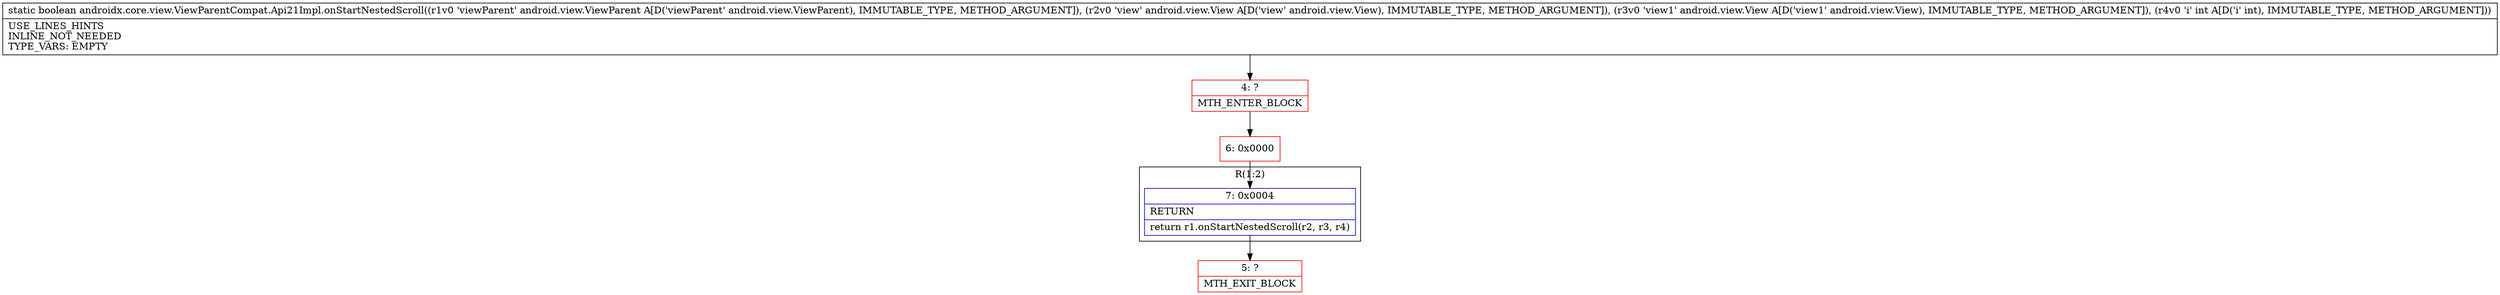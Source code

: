 digraph "CFG forandroidx.core.view.ViewParentCompat.Api21Impl.onStartNestedScroll(Landroid\/view\/ViewParent;Landroid\/view\/View;Landroid\/view\/View;I)Z" {
subgraph cluster_Region_1932360682 {
label = "R(1:2)";
node [shape=record,color=blue];
Node_7 [shape=record,label="{7\:\ 0x0004|RETURN\l|return r1.onStartNestedScroll(r2, r3, r4)\l}"];
}
Node_4 [shape=record,color=red,label="{4\:\ ?|MTH_ENTER_BLOCK\l}"];
Node_6 [shape=record,color=red,label="{6\:\ 0x0000}"];
Node_5 [shape=record,color=red,label="{5\:\ ?|MTH_EXIT_BLOCK\l}"];
MethodNode[shape=record,label="{static boolean androidx.core.view.ViewParentCompat.Api21Impl.onStartNestedScroll((r1v0 'viewParent' android.view.ViewParent A[D('viewParent' android.view.ViewParent), IMMUTABLE_TYPE, METHOD_ARGUMENT]), (r2v0 'view' android.view.View A[D('view' android.view.View), IMMUTABLE_TYPE, METHOD_ARGUMENT]), (r3v0 'view1' android.view.View A[D('view1' android.view.View), IMMUTABLE_TYPE, METHOD_ARGUMENT]), (r4v0 'i' int A[D('i' int), IMMUTABLE_TYPE, METHOD_ARGUMENT]))  | USE_LINES_HINTS\lINLINE_NOT_NEEDED\lTYPE_VARS: EMPTY\l}"];
MethodNode -> Node_4;Node_7 -> Node_5;
Node_4 -> Node_6;
Node_6 -> Node_7;
}

